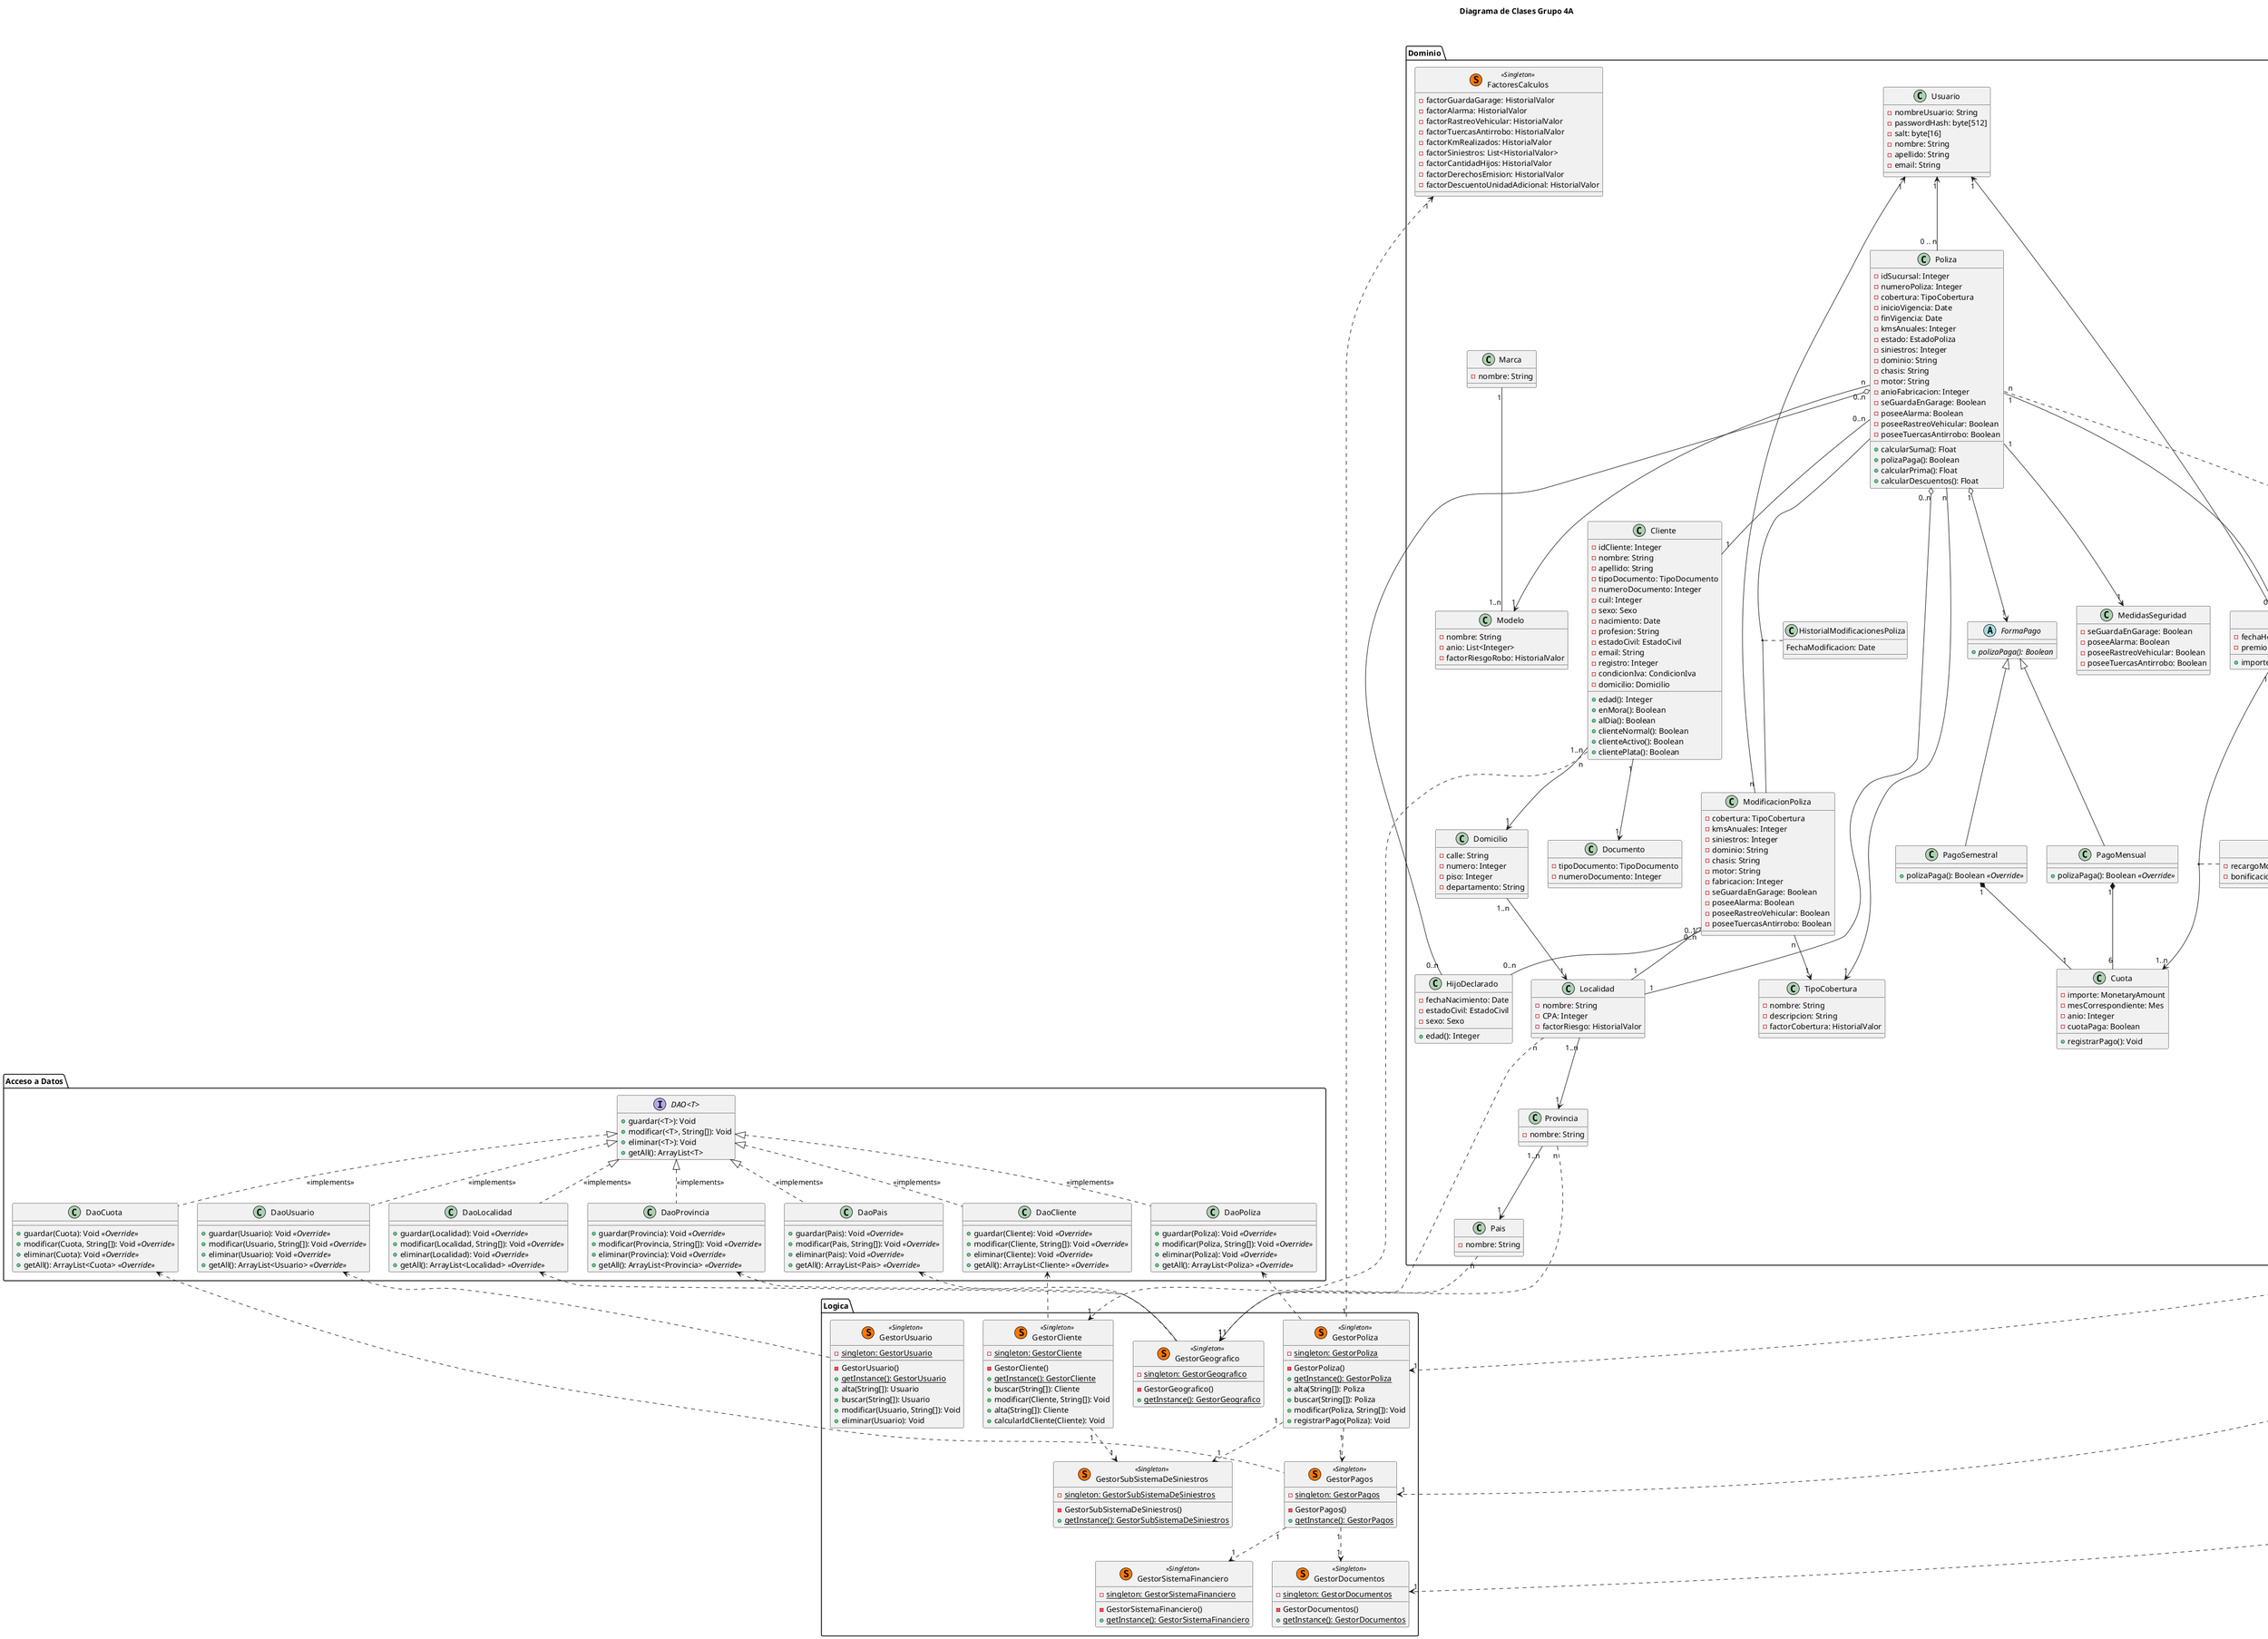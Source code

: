 @startUML

title Diagrama de Clases Grupo 4A

note as N1
Grupo 4A:
Matías Bode,
Francisco Busso,
Giovani Ferraro Trivelli,
Miguel Storani
end note

hide enum methods
hide interface attributes

package Dominio{
    class Poliza {
        -idSucursal: Integer
        -numeroPoliza: Integer
        -cobertura: TipoCobertura
        -inicioVigencia: Date
        -finVigencia: Date
        -kmsAnuales: Integer
        -estado: EstadoPoliza
        -siniestros: Integer
        -dominio: String
        -chasis: String
        -motor: String
        -anioFabricacion: Integer
	    -seGuardaEnGarage: Boolean
	    -poseeAlarma: Boolean
	    -poseeRastreoVehicular: Boolean
	    -poseeTuercasAntirrobo: Boolean
        +calcularSuma(): Float
        +polizaPaga(): Boolean
        +calcularPrima(): Float
        +calcularDescuentos(): Float
    }

    class ModificacionPoliza {
        -cobertura: TipoCobertura
        -kmsAnuales: Integer
        -siniestros: Integer
        -dominio: String
        -chasis: String
        -motor: String
        -fabricacion: Integer
	    -seGuardaEnGarage: Boolean
	    -poseeAlarma: Boolean
	    -poseeRastreoVehicular: Boolean
	    -poseeTuercasAntirrobo: Boolean
    }

    class HistorialModificacionesPoliza {
        FechaModificacion: Date
    }


    
    class Modelo {
    	-nombre: String
        -anio: List<Integer>
    	-factorRiesgoRobo: HistorialValor
    }


    /'class Cobrador {
        +registrarPago(Poliza): Void
    }
    
    class ProductorSeguros {
        +altaCliente(String[]): Cliente
        +modificaCliente(String[], Cliente): Void
        +buscarCliente(String[]): Cliente
        +consultarCliente(Cliente): Void
        +bajaCliente(Cliente): Void
        +altaPoliza(String[]): Poliza
        +modificarPoliza(String[], Poliza): Void
        +bajaPoliza(Poliza): Void
    }
    
    class Gerente {
        generarPropuestasRenovacion(): Void
        generarInforme(): Void
    }
    '/
    class Cliente {
        -idCliente: Integer
        -nombre: String
        -apellido: String
        -tipoDocumento: TipoDocumento
        -numeroDocumento: Integer
        -cuil: Integer
        -sexo: Sexo
        -nacimiento: Date
        -profesion: String
        -estadoCivil: EstadoCivil
        -email: String
        -registro: Integer
        -condicionIva: CondicionIva
        -domicilio: Domicilio
        +edad(): Integer
        +enMora(): Boolean
        +alDia(): Boolean
        +clienteNormal(): Boolean
        +clienteActivo(): Boolean
        +clientePlata(): Boolean
    }
    
    class Documento {        
	-tipoDocumento: TipoDocumento
        -numeroDocumento: Integer
    }

    class MedidasSeguridad {
	-seGuardaEnGarage: Boolean
	-poseeAlarma: Boolean
	-poseeRastreoVehicular: Boolean
	-poseeTuercasAntirrobo: Boolean
    }

    
    package "Tipo de dato HistorialValor" <<Rectangle>> {
        class HistorialValor {
        	+valorActual(): Float
        	+valorEnFecha(Date): Float
        }

        class Vigencia {
        	-fechaInicio: Date
        	-fechaFin: Date
        }

        Class Valor {
        	-valor: Float
        }
        HistorialValor "1" -right-> "n" Valor 
        (HistorialValor, Valor) . Vigencia
    }

    class HijoDeclarado {
        -fechaNacimiento: Date
        -estadoCivil: EstadoCivil
        -sexo: Sexo
        +edad(): Integer
    }

    class Domicilio {
        -calle: String
        -numero: Integer
        -piso: Integer
        -departamento: String
    }

    /'abstract EstadoPoliza {
        +handle(): Void
        +generada(): Boolean
        +suspendida(): Boolean
        +vigente(): Boolean
        +finalizada(): Boolean
    }

    class PolizaGenerada {
        +generada(): Boolean //<<Override>>// 
    }
    
    class PolizaSuspendida{
        +suspendida(): Boolean //<<Override>>//
    }
    
    class PolizaVigente{
        +vigente(): Boolean //<<Override>>//
    }
    
    class PolizaFinalizada{
        +finalizada(): Boolean //<<Override>>//
    }'/
    
    abstract FormaPago {
        +{abstract}polizaPaga(): Boolean
    }
    
    class PagoMensual {
        +polizaPaga(): Boolean //<<Override>>//
    }
    
    class PagoSemestral {
        +polizaPaga(): Boolean //<<Override>>//
    }
    
    class Cuota {
        -importe: MonetaryAmount
		-mesCorrespondiente: Mes
		-anio: Integer
        -cuotaPaga: Boolean
        +registrarPago(): Void
    }
    
	class Localidad {
		-nombre: String
		-CPA: Integer
		-factorRiesgo: HistorialValor
	}
	
	class Provincia {
		-nombre: String
	}
	class Pais {
		-nombre: String
	}

    class Usuario {
	    -nombreUsuario: String
	    -passwordHash: byte[512]
	    -salt: byte[16]
	    -nombre: String
	    -apellido: String
	    -email: String
    }
	
	class TipoCobertura{
		-nombre: String
		-descripcion: String
		-factorCobertura: HistorialValor
	}
	
	class FactoresCalculos<<(S, #FF7700) Singleton>> {
		-factorGuardaGarage: HistorialValor
		-factorAlarma: HistorialValor
		-factorRastreoVehicular: HistorialValor
		-factorTuercasAntirrobo: HistorialValor
		-factorKmRealizados: HistorialValor
		-factorSiniestros: List<HistorialValor>
		-factorCantidadHijos: HistorialValor
		-factorDerechosEmision: HistorialValor
		-factorDescuentoUnidadAdicional: HistorialValor
	}

	class Pago{
		-fechaHora: Timestamp
		-premio: MonetaryAmount
		+importe(): MonetaryAmount
	}
	
	class PagoCuota {
		-recargoMora: MonetaryAmount
		-bonificacionPagoAdelantado: MonetaryAmount
	}

	Pago "1" --> "1..n" Cuota
	(Pago, Cuota) . PagoCuota

	class Recibo{
		-numeroRecibo: Integer
		+emitir(): ReciboDTO
	}
	
    class Marca{
        -nombre: String
    }

    Cliente "1" -up- "0..n" Poliza
    Cliente "1..n" --> "1" Domicilio
    Cliente "1" --> "1" Documento    

    /'Usuario <-- Cobrador: <<is role of>>
    Usuario <-- ProductorSeguros: <<is role of>>
    Usuario <-- Gerente: <<is role of>>
	'/
   
    Poliza "0..n" o-- "1" Localidad
    Poliza "1" --> "1" MedidasSeguridad
    ModificacionPoliza "0..n" o-- "1" Localidad
    Poliza "0..n" o-- "0..n" HijoDeclarado
    Poliza "1" o--> "1" FormaPago
	Poliza "n" --> "1" TipoCobertura
    ModificacionPoliza "n" --> "1" TipoCobertura
    Usuario "1" <-- "n" ModificacionPoliza
    (Poliza, ModificacionPoliza) .. HistorialModificacionesPoliza
    ModificacionPoliza "0..1" -- "0..n" HijoDeclarado
	Poliza "n" --> "1" Modelo
    Marca "1" -- "1..n" Modelo
    
    FormaPago <|-- PagoMensual
    FormaPago <|-- PagoSemestral
    
    PagoMensual "1" *-- "6" Cuota
    PagoSemestral "1" *-- "1" Cuota

    Domicilio "1..n" --> "1" Localidad
	Localidad "1..n" --> "1" Provincia
	Provincia "1..n" --> "1" Pais
	
	Pago "1" -- "1" Recibo
	Poliza "1" -- "0..6" Pago
	Usuario "1" <-- "0 .. n" Pago
    Usuario "1" <-- "0 .. n" Poliza
}

package "Acceso a Datos"{
    interface "DAO<T>" {
        +guardar(<T>): Void
        +modificar(<T>, String[]): Void
        +eliminar(<T>): Void
        +getAll(): ArrayList<T>
    }
    
    class DaoCliente{
        +guardar(Cliente): Void //<<Override>>//
        +modificar(Cliente, String[]): Void //<<Override>>//
        +eliminar(Cliente): Void //<<Override>>//
        +getAll(): ArrayList<Cliente> //<<Override>>//
    }
    
    class DaoPoliza{
        +guardar(Poliza): Void //<<Override>>//
        +modificar(Poliza, String[]): Void //<<Override>>//
        +eliminar(Poliza): Void //<<Override>>//
        +getAll(): ArrayList<Poliza> //<<Override>>//
    }
    
    class DaoUsuario{
        +guardar(Usuario): Void //<<Override>>//
        +modificar(Usuario, String[]): Void //<<Override>>//
        +eliminar(Usuario): Void //<<Override>>//
        +getAll(): ArrayList<Usuario> //<<Override>>//
    }

    class DaoLocalidad{
        +guardar(Localidad): Void //<<Override>>//
        +modificar(Localidad, String[]): Void //<<Override>>//
        +eliminar(Localidad): Void //<<Override>>//
        +getAll(): ArrayList<Localidad> //<<Override>>//
    }
    
    class DaoProvincia{
        +guardar(Provincia): Void //<<Override>>//
        +modificar(Provincia, String[]): Void //<<Override>>//
        +eliminar(Provincia): Void //<<Override>>//
        +getAll(): ArrayList<Provincia> //<<Override>>//
    }
    
    class DaoPais{
        +guardar(Pais): Void //<<Override>>//
        +modificar(Pais, String[]): Void //<<Override>>//
        +eliminar(Pais): Void //<<Override>>//
        +getAll(): ArrayList<Pais> //<<Override>>//
    }
    
    class DaoCuota
    {
        +guardar(Cuota): Void //<<Override>>//
        +modificar(Cuota, String[]): Void //<<Override>>//
        +eliminar(Cuota): Void //<<Override>>//
        +getAll(): ArrayList<Cuota> //<<Override>>//
    }
    
    /'class ReciboDTO {
		-nroCliente: Integer
		-nombreCliente: String
		-apellidoCliente: String
		-domicilioRiesgo: String
		-marca: String
		-modelo: String
		-anioFabricacion: Integer
		-patente: String
		-nroPoliza: Integer
		-inicioVigencia: Date
		-finVigencia: Date
		-tipoCobertura: String
		-sumaAsegurada: MonetaryAmount
		-fechaPago: Date
		-premio: MonetaryAmount
		-recargosMora: MonetaryAmount
		-bonificacionPagoAdelantado: MonetaryAmount
	}'/
	
    "DAO<T>" <|.. DaoPoliza: <<implements>>
    "DAO<T>" <|.. DaoCliente: <<implements>>
    "DAO<T>" <|.. DaoUsuario: <<implements>>
    "DAO<T>" <|.. DaoLocalidad: <<implements>>
    "DAO<T>" <|.. DaoProvincia: <<implements>>
    "DAO<T>" <|.. DaoPais: <<implements>>
    "DAO<T>" <|.. DaoCuota: <<implements>>
}

package Logica{
    class GestorCliente <<(S, #FF7700) Singleton>> {
        -{static} singleton: GestorCliente
        -GestorCliente()
        +{static} getInstance(): GestorCliente
        +buscar(String[]): Cliente 
        +modificar(Cliente, String[]): Void
        +alta(String[]): Cliente
        +calcularIdCliente(Cliente): Void
    }
    
    class GestorPoliza <<(S, #FF7700) Singleton>> {
        -{static} singleton: GestorPoliza
        -GestorPoliza()
        +{static} getInstance(): GestorPoliza
        +alta(String[]): Poliza
        +buscar(String[]): Poliza
        +modificar(Poliza, String[]): Void
        +registrarPago(Poliza): Void
    }

    class GestorUsuario <<(S, #FF7700) Singleton>> {
        -{static} singleton: GestorUsuario
        -GestorUsuario()
        +{static} getInstance(): GestorUsuario
        +alta(String[]): Usuario
        +buscar(String[]): Usuario
        +modificar(Usuario, String[]): Void
        +eliminar(Usuario): Void
    }
    
    class GestorSubSistemaDeSiniestros <<(S, #FF7700) Singleton>> {
        -{static} singleton: GestorSubSistemaDeSiniestros
        -GestorSubSistemaDeSiniestros()
        +{static} getInstance(): GestorSubSistemaDeSiniestros 
    }

	class GestorSistemaFinanciero <<(S, #FF7700) Singleton>> {
        -{static} singleton: GestorSistemaFinanciero
        -GestorSistemaFinanciero()
        +{static} getInstance(): GestorSistemaFinanciero
    }
	class GestorGeografico <<(S, #FF7700) Singleton>>{
		-{static} singleton: GestorGeografico
		-GestorGeografico()
		+{static} getInstance(): GestorGeografico
	}
	class GestorPagos <<(S, #FF7700) Singleton>>{
		-{static} singleton: GestorPagos
		-GestorPagos()
		+{static} getInstance(): GestorPagos
	}
	class GestorDocumentos <<(S, #FF7700) Singleton>>{
		-{static} singleton: GestorDocumentos
		-GestorDocumentos()
		+{static} getInstance(): GestorDocumentos
	}
}

package Enumeradores
{
    enum CondicionIva {
        ResponsableInscripto
        ResponsableNoInscripto
        NoResponsable
        SujetoExento
        ConsumidorFinal
        ResponsableMonotributo
        NoCategorizado
        ProveedorExterior
        ClienteExterior
        Liberado
        ResponsableInscriptoPercepcion
        PeqContribuyente
        MonotributistaSocial
        PeqContribuyenteSocial
    }
    
    enum EstadoPoliza {
        Generada
        Vigente
        Suspendida
        Finalizada
    }

    enum TipoDocumento {
        DNI
        LU
        LC
        LE
    }
    
    enum TipoCliente {
        Normal
        Activo
        Plata
    }

    enum EstadoCivil{
        Soltero
        Casado
        Viudo
    }

    enum Sexo {
        Masculino
        Femenino
    }
    
    enum Mes {
        Enero,
        Febrero,
        Marzo,
        Abril,
        Mayo,
        Junio,
        Julio,
        Agosto,
        Septiembre,
        Octubre,
        Noviembre,
        Diciembre
    }
}


DaoCliente <.. GestorCliente
DaoPoliza <.. GestorPoliza
DaoUsuario <.. GestorUsuario
DaoLocalidad <.. GestorGeografico
DaoProvincia <.. GestorGeografico
DaoPais <.. GestorGeografico
DaoCuota <.. GestorPagos
'Poliza -- ValorAutomovil'

'Relaciones entre clases y gestores'

Cliente "n" ..> "1" GestorCliente
Localidad "n" ..> "1" GestorGeografico
Provincia "n" ..> "1" GestorGeografico
Pais "n" ..> "1" GestorGeografico
Pago "n" ..> "1" GestorPagos
Recibo "n" ..> "1" GestorDocumentos
Poliza "n" ..> "1" GestorPoliza
FactoresCalculos "1" <.. "1" GestorPoliza

'Relaciones entredistintos gestores'

GestorPagos "1" ..> "1" GestorDocumentos
GestorPoliza "1" ..> "1" GestorPagos
GestorPoliza "1" ..> "1" GestorSubSistemaDeSiniestros
GestorCliente "1" ..> "1" GestorSubSistemaDeSiniestros
GestorPagos "1" ..> "1" GestorSistemaFinanciero


@endUML
